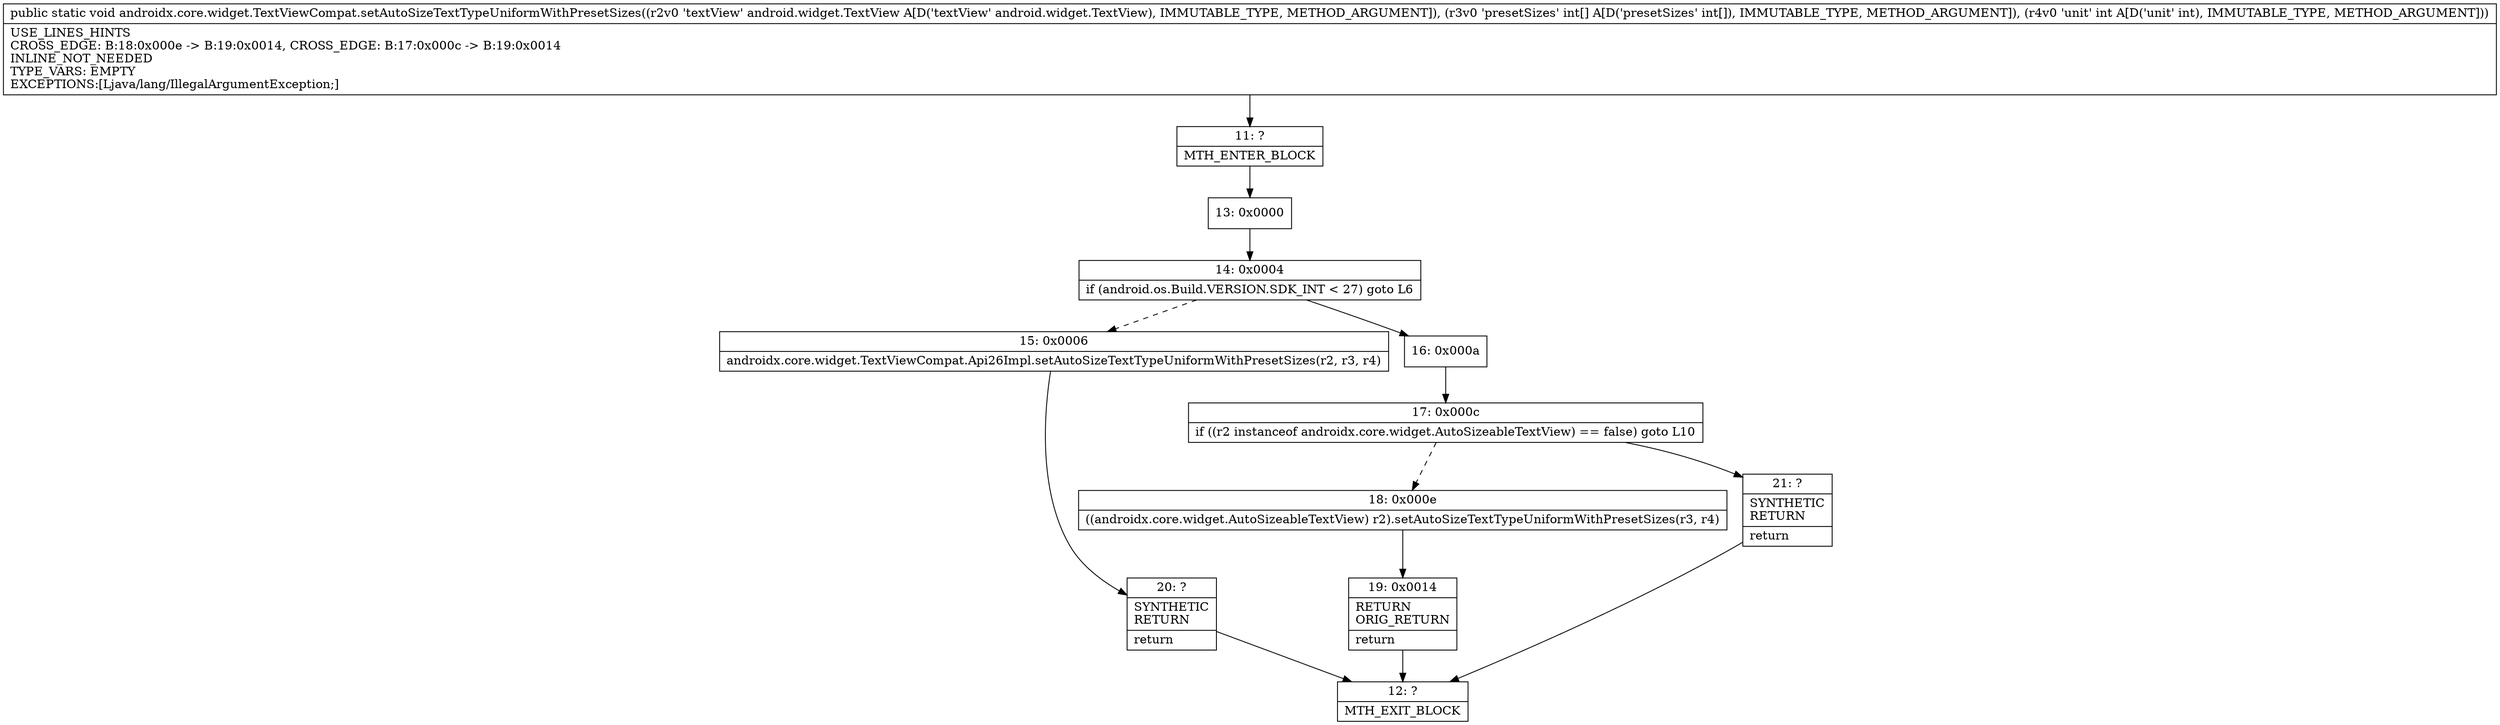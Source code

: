 digraph "CFG forandroidx.core.widget.TextViewCompat.setAutoSizeTextTypeUniformWithPresetSizes(Landroid\/widget\/TextView;[II)V" {
Node_11 [shape=record,label="{11\:\ ?|MTH_ENTER_BLOCK\l}"];
Node_13 [shape=record,label="{13\:\ 0x0000}"];
Node_14 [shape=record,label="{14\:\ 0x0004|if (android.os.Build.VERSION.SDK_INT \< 27) goto L6\l}"];
Node_15 [shape=record,label="{15\:\ 0x0006|androidx.core.widget.TextViewCompat.Api26Impl.setAutoSizeTextTypeUniformWithPresetSizes(r2, r3, r4)\l}"];
Node_20 [shape=record,label="{20\:\ ?|SYNTHETIC\lRETURN\l|return\l}"];
Node_12 [shape=record,label="{12\:\ ?|MTH_EXIT_BLOCK\l}"];
Node_16 [shape=record,label="{16\:\ 0x000a}"];
Node_17 [shape=record,label="{17\:\ 0x000c|if ((r2 instanceof androidx.core.widget.AutoSizeableTextView) == false) goto L10\l}"];
Node_18 [shape=record,label="{18\:\ 0x000e|((androidx.core.widget.AutoSizeableTextView) r2).setAutoSizeTextTypeUniformWithPresetSizes(r3, r4)\l}"];
Node_19 [shape=record,label="{19\:\ 0x0014|RETURN\lORIG_RETURN\l|return\l}"];
Node_21 [shape=record,label="{21\:\ ?|SYNTHETIC\lRETURN\l|return\l}"];
MethodNode[shape=record,label="{public static void androidx.core.widget.TextViewCompat.setAutoSizeTextTypeUniformWithPresetSizes((r2v0 'textView' android.widget.TextView A[D('textView' android.widget.TextView), IMMUTABLE_TYPE, METHOD_ARGUMENT]), (r3v0 'presetSizes' int[] A[D('presetSizes' int[]), IMMUTABLE_TYPE, METHOD_ARGUMENT]), (r4v0 'unit' int A[D('unit' int), IMMUTABLE_TYPE, METHOD_ARGUMENT]))  | USE_LINES_HINTS\lCROSS_EDGE: B:18:0x000e \-\> B:19:0x0014, CROSS_EDGE: B:17:0x000c \-\> B:19:0x0014\lINLINE_NOT_NEEDED\lTYPE_VARS: EMPTY\lEXCEPTIONS:[Ljava\/lang\/IllegalArgumentException;]\l}"];
MethodNode -> Node_11;Node_11 -> Node_13;
Node_13 -> Node_14;
Node_14 -> Node_15[style=dashed];
Node_14 -> Node_16;
Node_15 -> Node_20;
Node_20 -> Node_12;
Node_16 -> Node_17;
Node_17 -> Node_18[style=dashed];
Node_17 -> Node_21;
Node_18 -> Node_19;
Node_19 -> Node_12;
Node_21 -> Node_12;
}

